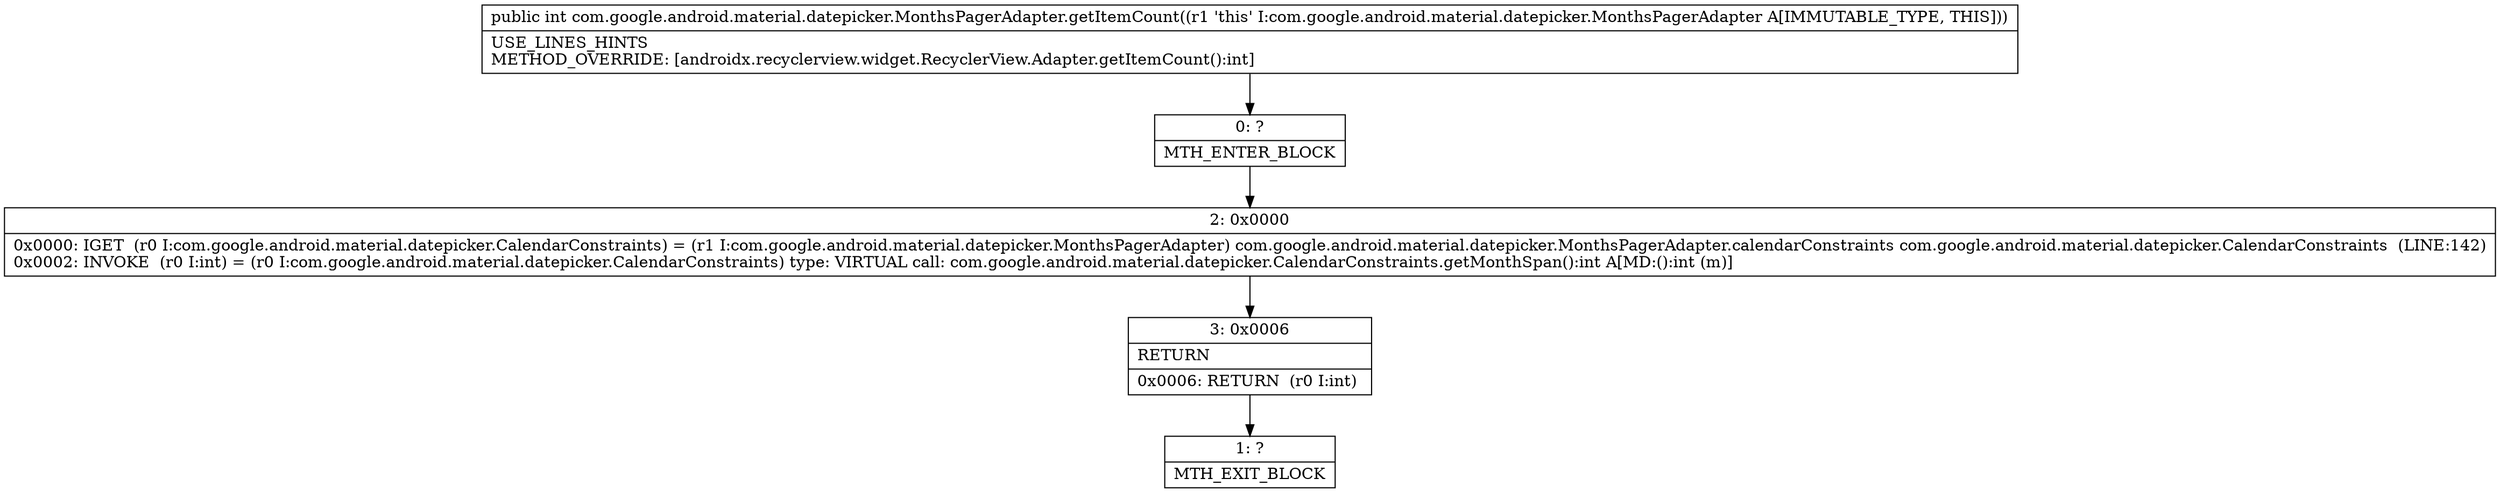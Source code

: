 digraph "CFG forcom.google.android.material.datepicker.MonthsPagerAdapter.getItemCount()I" {
Node_0 [shape=record,label="{0\:\ ?|MTH_ENTER_BLOCK\l}"];
Node_2 [shape=record,label="{2\:\ 0x0000|0x0000: IGET  (r0 I:com.google.android.material.datepicker.CalendarConstraints) = (r1 I:com.google.android.material.datepicker.MonthsPagerAdapter) com.google.android.material.datepicker.MonthsPagerAdapter.calendarConstraints com.google.android.material.datepicker.CalendarConstraints  (LINE:142)\l0x0002: INVOKE  (r0 I:int) = (r0 I:com.google.android.material.datepicker.CalendarConstraints) type: VIRTUAL call: com.google.android.material.datepicker.CalendarConstraints.getMonthSpan():int A[MD:():int (m)]\l}"];
Node_3 [shape=record,label="{3\:\ 0x0006|RETURN\l|0x0006: RETURN  (r0 I:int) \l}"];
Node_1 [shape=record,label="{1\:\ ?|MTH_EXIT_BLOCK\l}"];
MethodNode[shape=record,label="{public int com.google.android.material.datepicker.MonthsPagerAdapter.getItemCount((r1 'this' I:com.google.android.material.datepicker.MonthsPagerAdapter A[IMMUTABLE_TYPE, THIS]))  | USE_LINES_HINTS\lMETHOD_OVERRIDE: [androidx.recyclerview.widget.RecyclerView.Adapter.getItemCount():int]\l}"];
MethodNode -> Node_0;Node_0 -> Node_2;
Node_2 -> Node_3;
Node_3 -> Node_1;
}

